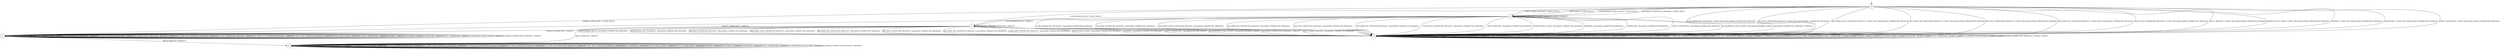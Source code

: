 digraph g {

	s0 [shape="circle" label="s0"];
	s1 [shape="circle" label="s1"];
	s2 [shape="circle" label="s2"];
	s3 [shape="circle" label="s3"];
	s4 [shape="circle" label="s4"];
	s5 [shape="circle" label="s5"];
	s0 -> s1 [label="HELLO_VERIFY_REQUEST / CLIENT_HELLO+"];
	s0 -> s2 [label="ECDH_SERVER_HELLO / CLIENT_HELLO"];
	s0 -> s4 [label="ECDH_SERVER_KEY_EXCHANGE / CLIENT_HELLO|Alert(FATAL,UNEXPECTED_MESSAGE)"];
	s0 -> s4 [label="RSA_SIGN_CERTIFICATE_REQUEST / CLIENT_HELLO|Alert(FATAL,UNEXPECTED_MESSAGE)"];
	s0 -> s4 [label="RSA_FIXED_ECDH_CERTIFICATE_REQUEST / CLIENT_HELLO|Alert(FATAL,UNEXPECTED_MESSAGE)"];
	s0 -> s4 [label="RSA_FIXED_DH_CERTIFICATE_REQUEST / CLIENT_HELLO|Alert(FATAL,UNEXPECTED_MESSAGE)"];
	s0 -> s4 [label="DSS_SIGN_CERTIFICATE_REQUEST / CLIENT_HELLO|Alert(FATAL,UNEXPECTED_MESSAGE)"];
	s0 -> s4 [label="DSS_FIXED_DH_CERTIFICATE_REQUEST / CLIENT_HELLO|Alert(FATAL,UNEXPECTED_MESSAGE)"];
	s0 -> s4 [label="ECDSA_SIGN_CERTIFICATE_REQUEST / CLIENT_HELLO|Alert(FATAL,UNEXPECTED_MESSAGE)"];
	s0 -> s4 [label="HELLO_REQUEST / CLIENT_HELLO|Alert(FATAL,UNEXPECTED_MESSAGE)"];
	s0 -> s4 [label="SERVER_HELLO_DONE / CLIENT_HELLO|Alert(FATAL,UNEXPECTED_MESSAGE)"];
	s0 -> s3 [label="CHANGE_CIPHER_SPEC / CLIENT_HELLO"];
	s0 -> s4 [label="FINISHED / CLIENT_HELLO|Alert(FATAL,UNEXPECTED_MESSAGE)"];
	s0 -> s1 [label="APPLICATION / CLIENT_HELLO"];
	s0 -> s4 [label="CERTIFICATE / CLIENT_HELLO|Alert(FATAL,UNEXPECTED_MESSAGE)"];
	s0 -> s4 [label="EMPTY_CERTIFICATE / CLIENT_HELLO|Alert(FATAL,UNEXPECTED_MESSAGE)"];
	s0 -> s1 [label="Alert(WARNING,CLOSE_NOTIFY) / CLIENT_HELLO"];
	s0 -> s1 [label="Alert(FATAL,UNEXPECTED_MESSAGE) / CLIENT_HELLO"];
	s1 -> s1 [label="HELLO_VERIFY_REQUEST / CLIENT_HELLO"];
	s1 -> s2 [label="ECDH_SERVER_HELLO / TIMEOUT"];
	s1 -> s4 [label="ECDH_SERVER_KEY_EXCHANGE / Alert(FATAL,UNEXPECTED_MESSAGE)"];
	s1 -> s4 [label="RSA_SIGN_CERTIFICATE_REQUEST / Alert(FATAL,UNEXPECTED_MESSAGE)"];
	s1 -> s4 [label="RSA_FIXED_ECDH_CERTIFICATE_REQUEST / Alert(FATAL,UNEXPECTED_MESSAGE)"];
	s1 -> s4 [label="RSA_FIXED_DH_CERTIFICATE_REQUEST / Alert(FATAL,UNEXPECTED_MESSAGE)"];
	s1 -> s4 [label="DSS_SIGN_CERTIFICATE_REQUEST / Alert(FATAL,UNEXPECTED_MESSAGE)"];
	s1 -> s4 [label="DSS_FIXED_DH_CERTIFICATE_REQUEST / Alert(FATAL,UNEXPECTED_MESSAGE)"];
	s1 -> s4 [label="ECDSA_SIGN_CERTIFICATE_REQUEST / Alert(FATAL,UNEXPECTED_MESSAGE)"];
	s1 -> s4 [label="HELLO_REQUEST / Alert(FATAL,UNEXPECTED_MESSAGE)"];
	s1 -> s4 [label="SERVER_HELLO_DONE / Alert(FATAL,UNEXPECTED_MESSAGE)"];
	s1 -> s3 [label="CHANGE_CIPHER_SPEC / TIMEOUT"];
	s1 -> s4 [label="FINISHED / Alert(FATAL,UNEXPECTED_MESSAGE)"];
	s1 -> s1 [label="APPLICATION / TIMEOUT"];
	s1 -> s4 [label="CERTIFICATE / Alert(FATAL,UNEXPECTED_MESSAGE)"];
	s1 -> s4 [label="EMPTY_CERTIFICATE / Alert(FATAL,UNEXPECTED_MESSAGE)"];
	s1 -> s4 [label="Alert(WARNING,CLOSE_NOTIFY) / Alert(FATAL,INTERNAL_ERROR)"];
	s1 -> s4 [label="Alert(FATAL,UNEXPECTED_MESSAGE) / TIMEOUT"];
	s2 -> s4 [label="HELLO_VERIFY_REQUEST / Alert(FATAL,UNEXPECTED_MESSAGE)"];
	s2 -> s4 [label="ECDH_SERVER_HELLO / Alert(FATAL,UNEXPECTED_MESSAGE)"];
	s2 -> s4 [label="ECDH_SERVER_KEY_EXCHANGE / Alert(FATAL,UNEXPECTED_MESSAGE)"];
	s2 -> s4 [label="RSA_SIGN_CERTIFICATE_REQUEST / Alert(FATAL,UNEXPECTED_MESSAGE)"];
	s2 -> s4 [label="RSA_FIXED_ECDH_CERTIFICATE_REQUEST / Alert(FATAL,UNEXPECTED_MESSAGE)"];
	s2 -> s4 [label="RSA_FIXED_DH_CERTIFICATE_REQUEST / Alert(FATAL,UNEXPECTED_MESSAGE)"];
	s2 -> s4 [label="DSS_SIGN_CERTIFICATE_REQUEST / Alert(FATAL,UNEXPECTED_MESSAGE)"];
	s2 -> s4 [label="DSS_FIXED_DH_CERTIFICATE_REQUEST / Alert(FATAL,UNEXPECTED_MESSAGE)"];
	s2 -> s4 [label="ECDSA_SIGN_CERTIFICATE_REQUEST / Alert(FATAL,UNEXPECTED_MESSAGE)"];
	s2 -> s5 [label="HELLO_REQUEST / TIMEOUT"];
	s2 -> s4 [label="SERVER_HELLO_DONE / Alert(FATAL,UNEXPECTED_MESSAGE)"];
	s2 -> s3 [label="CHANGE_CIPHER_SPEC / TIMEOUT"];
	s2 -> s4 [label="FINISHED / Alert(FATAL,UNEXPECTED_MESSAGE)"];
	s2 -> s2 [label="APPLICATION / TIMEOUT"];
	s2 -> s2 [label="CERTIFICATE / TIMEOUT"];
	s2 -> s4 [label="EMPTY_CERTIFICATE / Alert(FATAL,DECODE_ERROR)"];
	s2 -> s4 [label="Alert(WARNING,CLOSE_NOTIFY) / Alert(FATAL,INTERNAL_ERROR)"];
	s2 -> s4 [label="Alert(FATAL,UNEXPECTED_MESSAGE) / TIMEOUT"];
	s3 -> s3 [label="HELLO_VERIFY_REQUEST / TIMEOUT"];
	s3 -> s3 [label="ECDH_SERVER_HELLO / TIMEOUT"];
	s3 -> s3 [label="ECDH_SERVER_KEY_EXCHANGE / TIMEOUT"];
	s3 -> s3 [label="RSA_SIGN_CERTIFICATE_REQUEST / TIMEOUT"];
	s3 -> s3 [label="RSA_FIXED_ECDH_CERTIFICATE_REQUEST / TIMEOUT"];
	s3 -> s3 [label="RSA_FIXED_DH_CERTIFICATE_REQUEST / TIMEOUT"];
	s3 -> s3 [label="DSS_SIGN_CERTIFICATE_REQUEST / TIMEOUT"];
	s3 -> s3 [label="DSS_FIXED_DH_CERTIFICATE_REQUEST / TIMEOUT"];
	s3 -> s3 [label="ECDSA_SIGN_CERTIFICATE_REQUEST / TIMEOUT"];
	s3 -> s5 [label="HELLO_REQUEST / TIMEOUT"];
	s3 -> s3 [label="SERVER_HELLO_DONE / TIMEOUT"];
	s3 -> s3 [label="CHANGE_CIPHER_SPEC / TIMEOUT"];
	s3 -> s3 [label="FINISHED / TIMEOUT"];
	s3 -> s3 [label="APPLICATION / TIMEOUT"];
	s3 -> s3 [label="CERTIFICATE / TIMEOUT"];
	s3 -> s3 [label="EMPTY_CERTIFICATE / TIMEOUT"];
	s3 -> s3 [label="Alert(WARNING,CLOSE_NOTIFY) / TIMEOUT"];
	s3 -> s3 [label="Alert(FATAL,UNEXPECTED_MESSAGE) / TIMEOUT"];
	s4 -> s4 [label="HELLO_VERIFY_REQUEST / SOCKET_CLOSED"];
	s4 -> s4 [label="ECDH_SERVER_HELLO / SOCKET_CLOSED"];
	s4 -> s4 [label="ECDH_SERVER_KEY_EXCHANGE / SOCKET_CLOSED"];
	s4 -> s4 [label="RSA_SIGN_CERTIFICATE_REQUEST / SOCKET_CLOSED"];
	s4 -> s4 [label="RSA_FIXED_ECDH_CERTIFICATE_REQUEST / SOCKET_CLOSED"];
	s4 -> s4 [label="RSA_FIXED_DH_CERTIFICATE_REQUEST / SOCKET_CLOSED"];
	s4 -> s4 [label="DSS_SIGN_CERTIFICATE_REQUEST / SOCKET_CLOSED"];
	s4 -> s4 [label="DSS_FIXED_DH_CERTIFICATE_REQUEST / SOCKET_CLOSED"];
	s4 -> s4 [label="ECDSA_SIGN_CERTIFICATE_REQUEST / SOCKET_CLOSED"];
	s4 -> s4 [label="HELLO_REQUEST / SOCKET_CLOSED"];
	s4 -> s4 [label="SERVER_HELLO_DONE / SOCKET_CLOSED"];
	s4 -> s4 [label="CHANGE_CIPHER_SPEC / SOCKET_CLOSED"];
	s4 -> s4 [label="FINISHED / SOCKET_CLOSED"];
	s4 -> s4 [label="APPLICATION / SOCKET_CLOSED"];
	s4 -> s4 [label="CERTIFICATE / SOCKET_CLOSED"];
	s4 -> s4 [label="EMPTY_CERTIFICATE / SOCKET_CLOSED"];
	s4 -> s4 [label="Alert(WARNING,CLOSE_NOTIFY) / SOCKET_CLOSED"];
	s4 -> s4 [label="Alert(FATAL,UNEXPECTED_MESSAGE) / SOCKET_CLOSED"];
	s5 -> s5 [label="HELLO_VERIFY_REQUEST / DISABLED"];
	s5 -> s5 [label="ECDH_SERVER_HELLO / DISABLED"];
	s5 -> s5 [label="ECDH_SERVER_KEY_EXCHANGE / DISABLED"];
	s5 -> s5 [label="RSA_SIGN_CERTIFICATE_REQUEST / DISABLED"];
	s5 -> s5 [label="RSA_FIXED_ECDH_CERTIFICATE_REQUEST / DISABLED"];
	s5 -> s5 [label="RSA_FIXED_DH_CERTIFICATE_REQUEST / DISABLED"];
	s5 -> s5 [label="DSS_SIGN_CERTIFICATE_REQUEST / DISABLED"];
	s5 -> s5 [label="DSS_FIXED_DH_CERTIFICATE_REQUEST / DISABLED"];
	s5 -> s5 [label="ECDSA_SIGN_CERTIFICATE_REQUEST / DISABLED"];
	s5 -> s5 [label="HELLO_REQUEST / DISABLED"];
	s5 -> s5 [label="SERVER_HELLO_DONE / DISABLED"];
	s5 -> s5 [label="CHANGE_CIPHER_SPEC / DISABLED"];
	s5 -> s5 [label="FINISHED / DISABLED"];
	s5 -> s5 [label="APPLICATION / DISABLED"];
	s5 -> s5 [label="CERTIFICATE / DISABLED"];
	s5 -> s5 [label="EMPTY_CERTIFICATE / DISABLED"];
	s5 -> s5 [label="Alert(WARNING,CLOSE_NOTIFY) / DISABLED"];
	s5 -> s5 [label="Alert(FATAL,UNEXPECTED_MESSAGE) / DISABLED"];

__start0 [label="" shape="none" width="0" height="0"];
__start0 -> s0;

}
